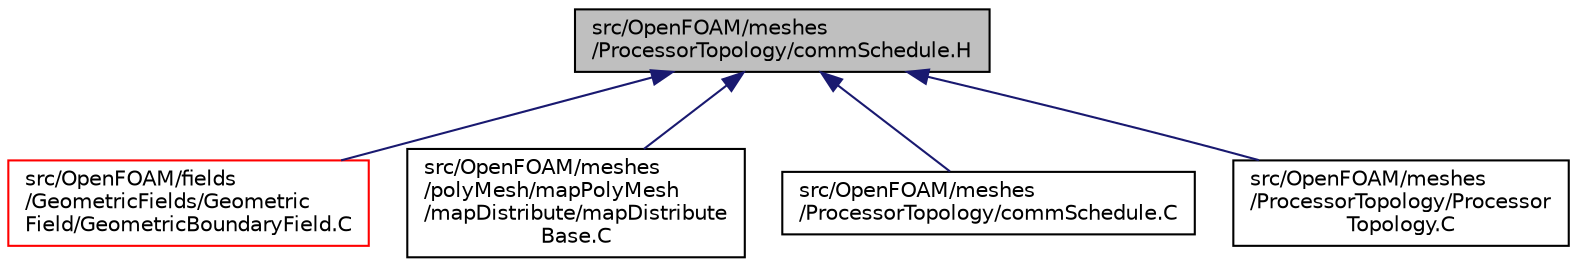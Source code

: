 digraph "src/OpenFOAM/meshes/ProcessorTopology/commSchedule.H"
{
  bgcolor="transparent";
  edge [fontname="Helvetica",fontsize="10",labelfontname="Helvetica",labelfontsize="10"];
  node [fontname="Helvetica",fontsize="10",shape=record];
  Node1 [label="src/OpenFOAM/meshes\l/ProcessorTopology/commSchedule.H",height=0.2,width=0.4,color="black", fillcolor="grey75", style="filled" fontcolor="black"];
  Node1 -> Node2 [dir="back",color="midnightblue",fontsize="10",style="solid",fontname="Helvetica"];
  Node2 [label="src/OpenFOAM/fields\l/GeometricFields/Geometric\lField/GeometricBoundaryField.C",height=0.2,width=0.4,color="red",URL="$GeometricBoundaryField_8C.html"];
  Node1 -> Node3 [dir="back",color="midnightblue",fontsize="10",style="solid",fontname="Helvetica"];
  Node3 [label="src/OpenFOAM/meshes\l/polyMesh/mapPolyMesh\l/mapDistribute/mapDistribute\lBase.C",height=0.2,width=0.4,color="black",URL="$mapDistributeBase_8C.html"];
  Node1 -> Node4 [dir="back",color="midnightblue",fontsize="10",style="solid",fontname="Helvetica"];
  Node4 [label="src/OpenFOAM/meshes\l/ProcessorTopology/commSchedule.C",height=0.2,width=0.4,color="black",URL="$commSchedule_8C.html"];
  Node1 -> Node5 [dir="back",color="midnightblue",fontsize="10",style="solid",fontname="Helvetica"];
  Node5 [label="src/OpenFOAM/meshes\l/ProcessorTopology/Processor\lTopology.C",height=0.2,width=0.4,color="black",URL="$ProcessorTopology_8C.html"];
}
